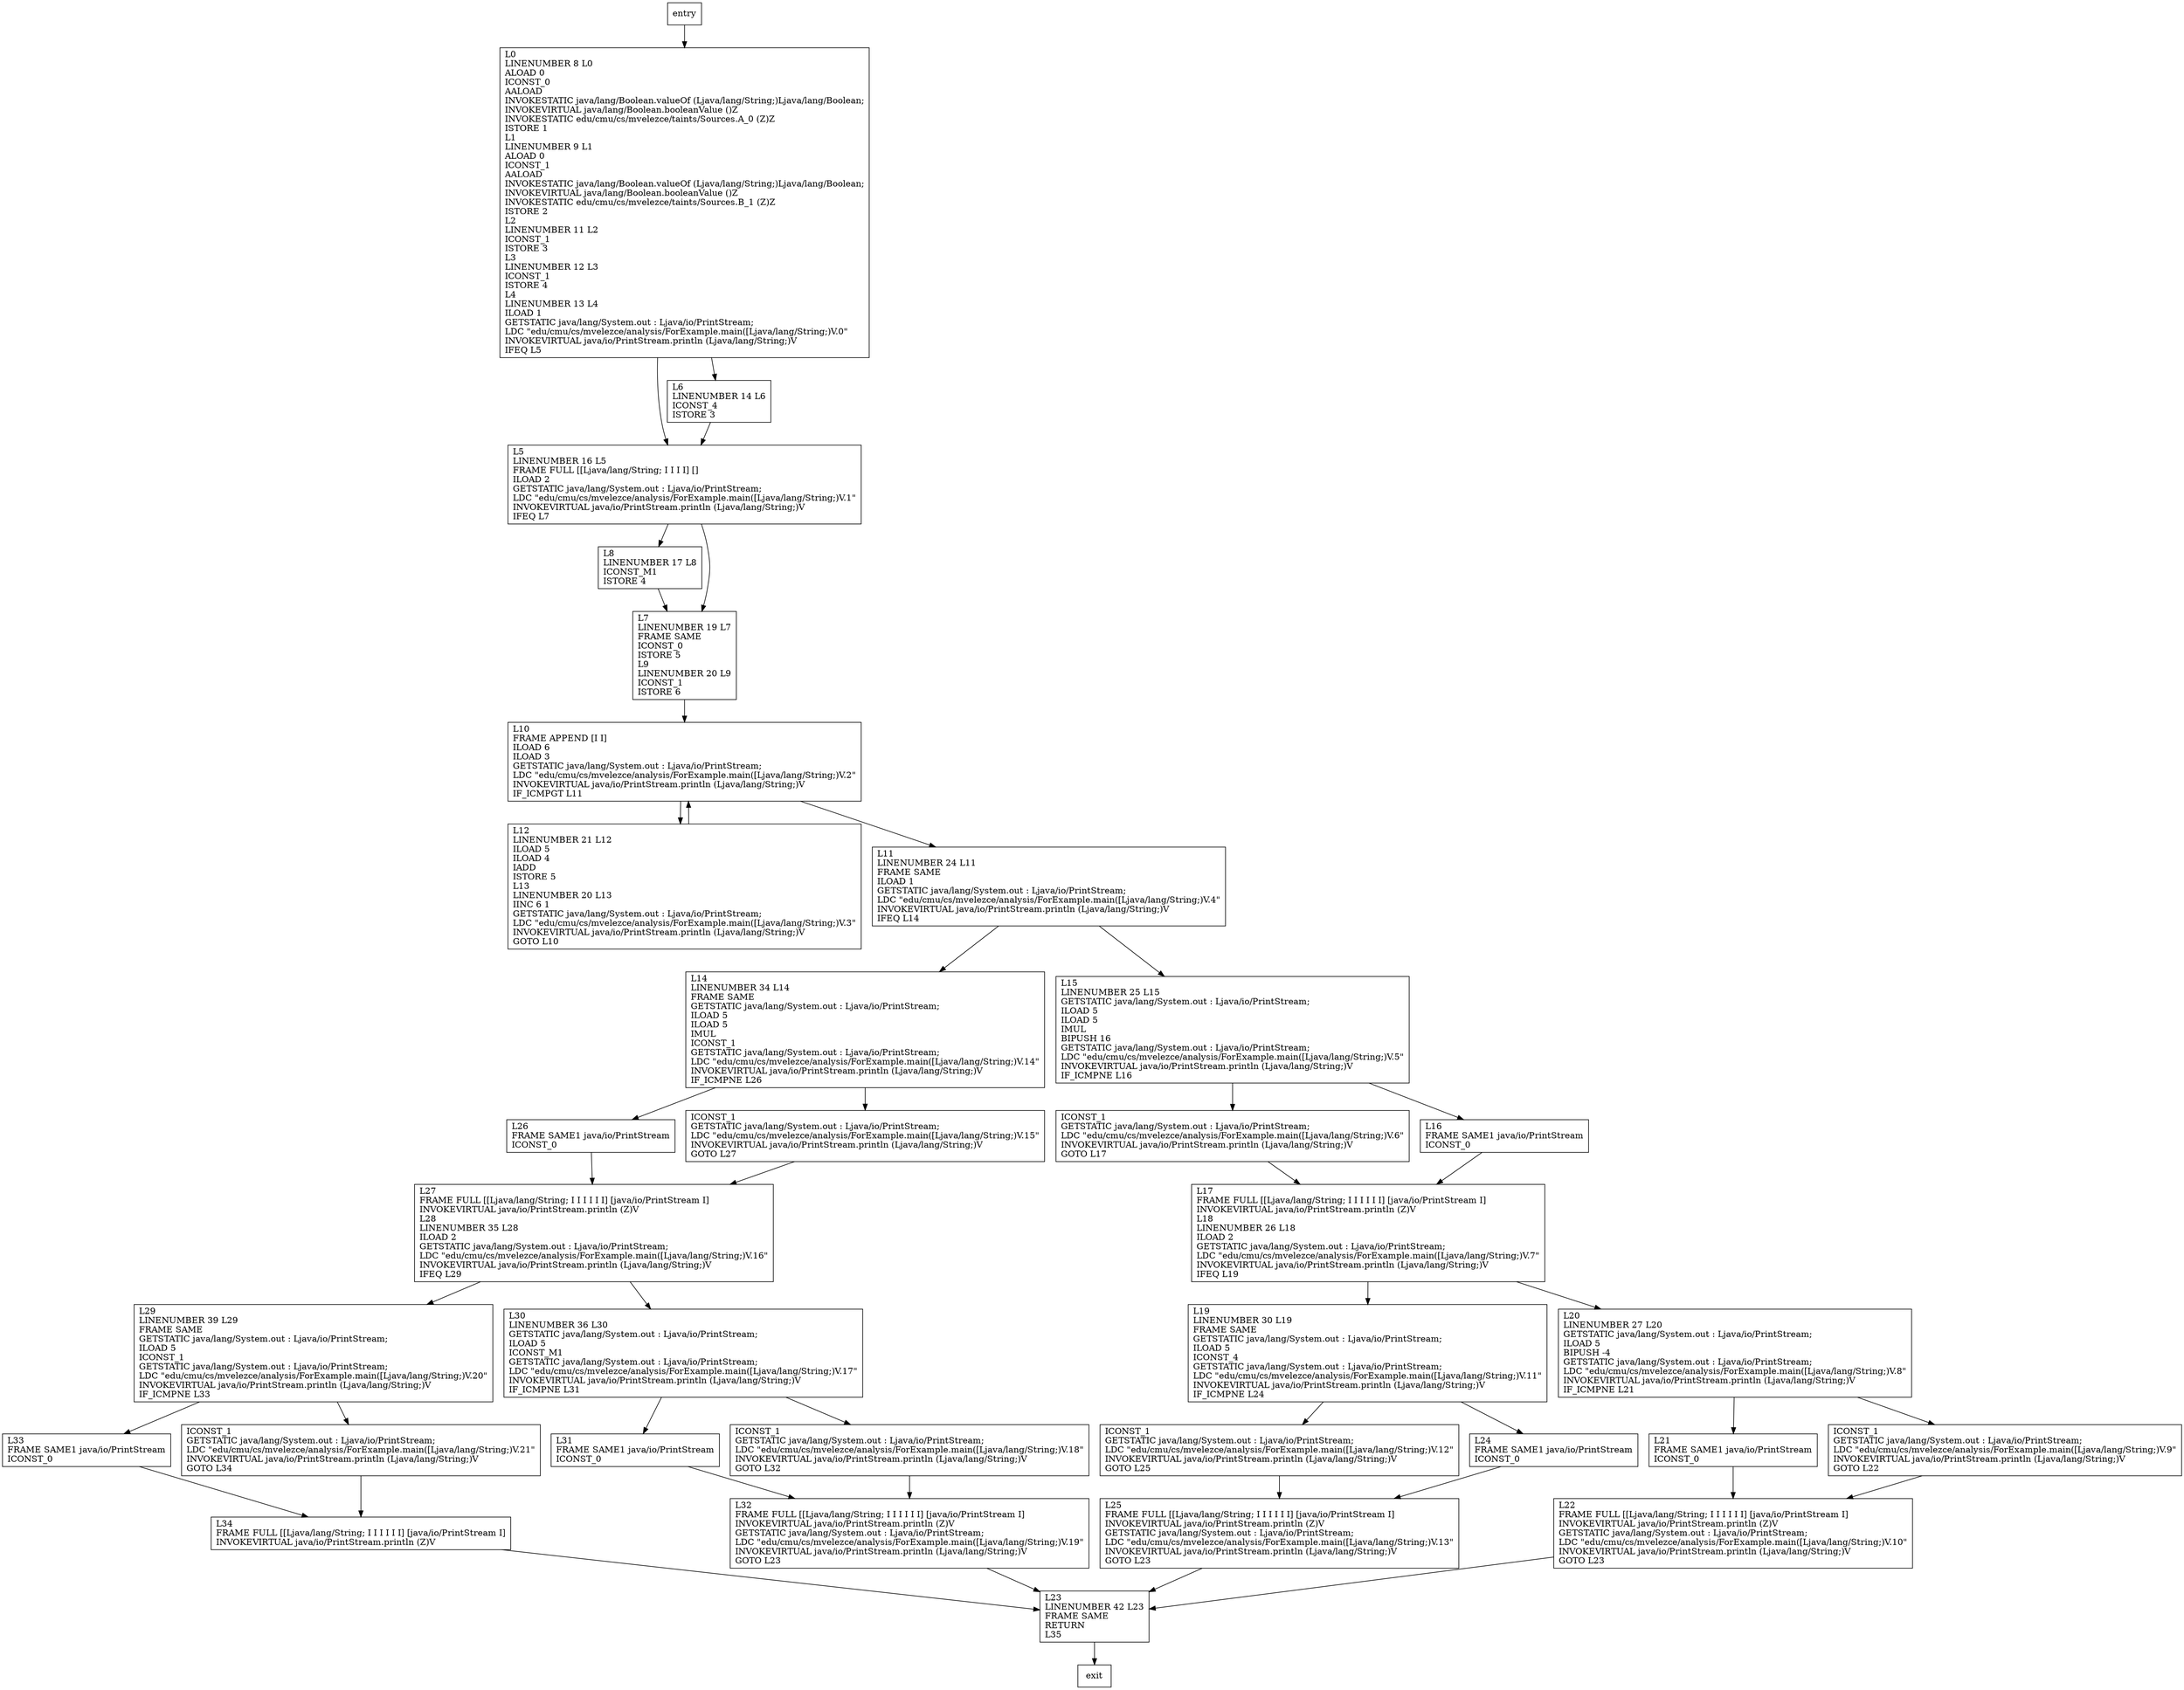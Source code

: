 digraph main {
node [shape=record];
712423434 [label="L33\lFRAME SAME1 java/io/PrintStream\lICONST_0\l"];
1584918772 [label="ICONST_1\lGETSTATIC java/lang/System.out : Ljava/io/PrintStream;\lLDC \"edu/cmu/cs/mvelezce/analysis/ForExample.main([Ljava/lang/String;)V.6\"\lINVOKEVIRTUAL java/io/PrintStream.println (Ljava/lang/String;)V\lGOTO L17\l"];
1504321715 [label="L12\lLINENUMBER 21 L12\lILOAD 5\lILOAD 4\lIADD\lISTORE 5\lL13\lLINENUMBER 20 L13\lIINC 6 1\lGETSTATIC java/lang/System.out : Ljava/io/PrintStream;\lLDC \"edu/cmu/cs/mvelezce/analysis/ForExample.main([Ljava/lang/String;)V.3\"\lINVOKEVIRTUAL java/io/PrintStream.println (Ljava/lang/String;)V\lGOTO L10\l"];
1168079523 [label="L29\lLINENUMBER 39 L29\lFRAME SAME\lGETSTATIC java/lang/System.out : Ljava/io/PrintStream;\lILOAD 5\lICONST_1\lGETSTATIC java/lang/System.out : Ljava/io/PrintStream;\lLDC \"edu/cmu/cs/mvelezce/analysis/ForExample.main([Ljava/lang/String;)V.20\"\lINVOKEVIRTUAL java/io/PrintStream.println (Ljava/lang/String;)V\lIF_ICMPNE L33\l"];
1428494531 [label="L8\lLINENUMBER 17 L8\lICONST_M1\lISTORE 4\l"];
455668354 [label="L14\lLINENUMBER 34 L14\lFRAME SAME\lGETSTATIC java/lang/System.out : Ljava/io/PrintStream;\lILOAD 5\lILOAD 5\lIMUL\lICONST_1\lGETSTATIC java/lang/System.out : Ljava/io/PrintStream;\lLDC \"edu/cmu/cs/mvelezce/analysis/ForExample.main([Ljava/lang/String;)V.14\"\lINVOKEVIRTUAL java/io/PrintStream.println (Ljava/lang/String;)V\lIF_ICMPNE L26\l"];
910123336 [label="L11\lLINENUMBER 24 L11\lFRAME SAME\lILOAD 1\lGETSTATIC java/lang/System.out : Ljava/io/PrintStream;\lLDC \"edu/cmu/cs/mvelezce/analysis/ForExample.main([Ljava/lang/String;)V.4\"\lINVOKEVIRTUAL java/io/PrintStream.println (Ljava/lang/String;)V\lIFEQ L14\l"];
82825098 [label="ICONST_1\lGETSTATIC java/lang/System.out : Ljava/io/PrintStream;\lLDC \"edu/cmu/cs/mvelezce/analysis/ForExample.main([Ljava/lang/String;)V.12\"\lINVOKEVIRTUAL java/io/PrintStream.println (Ljava/lang/String;)V\lGOTO L25\l"];
2052489518 [label="ICONST_1\lGETSTATIC java/lang/System.out : Ljava/io/PrintStream;\lLDC \"edu/cmu/cs/mvelezce/analysis/ForExample.main([Ljava/lang/String;)V.21\"\lINVOKEVIRTUAL java/io/PrintStream.println (Ljava/lang/String;)V\lGOTO L34\l"];
1209451152 [label="L21\lFRAME SAME1 java/io/PrintStream\lICONST_0\l"];
373437697 [label="L22\lFRAME FULL [[Ljava/lang/String; I I I I I I] [java/io/PrintStream I]\lINVOKEVIRTUAL java/io/PrintStream.println (Z)V\lGETSTATIC java/lang/System.out : Ljava/io/PrintStream;\lLDC \"edu/cmu/cs/mvelezce/analysis/ForExample.main([Ljava/lang/String;)V.10\"\lINVOKEVIRTUAL java/io/PrintStream.println (Ljava/lang/String;)V\lGOTO L23\l"];
515520300 [label="L5\lLINENUMBER 16 L5\lFRAME FULL [[Ljava/lang/String; I I I I] []\lILOAD 2\lGETSTATIC java/lang/System.out : Ljava/io/PrintStream;\lLDC \"edu/cmu/cs/mvelezce/analysis/ForExample.main([Ljava/lang/String;)V.1\"\lINVOKEVIRTUAL java/io/PrintStream.println (Ljava/lang/String;)V\lIFEQ L7\l"];
328197868 [label="L16\lFRAME SAME1 java/io/PrintStream\lICONST_0\l"];
1313799195 [label="L30\lLINENUMBER 36 L30\lGETSTATIC java/lang/System.out : Ljava/io/PrintStream;\lILOAD 5\lICONST_M1\lGETSTATIC java/lang/System.out : Ljava/io/PrintStream;\lLDC \"edu/cmu/cs/mvelezce/analysis/ForExample.main([Ljava/lang/String;)V.17\"\lINVOKEVIRTUAL java/io/PrintStream.println (Ljava/lang/String;)V\lIF_ICMPNE L31\l"];
2093319848 [label="L31\lFRAME SAME1 java/io/PrintStream\lICONST_0\l"];
1228963996 [label="ICONST_1\lGETSTATIC java/lang/System.out : Ljava/io/PrintStream;\lLDC \"edu/cmu/cs/mvelezce/analysis/ForExample.main([Ljava/lang/String;)V.9\"\lINVOKEVIRTUAL java/io/PrintStream.println (Ljava/lang/String;)V\lGOTO L22\l"];
1260487756 [label="L15\lLINENUMBER 25 L15\lGETSTATIC java/lang/System.out : Ljava/io/PrintStream;\lILOAD 5\lILOAD 5\lIMUL\lBIPUSH 16\lGETSTATIC java/lang/System.out : Ljava/io/PrintStream;\lLDC \"edu/cmu/cs/mvelezce/analysis/ForExample.main([Ljava/lang/String;)V.5\"\lINVOKEVIRTUAL java/io/PrintStream.println (Ljava/lang/String;)V\lIF_ICMPNE L16\l"];
791408866 [label="L0\lLINENUMBER 8 L0\lALOAD 0\lICONST_0\lAALOAD\lINVOKESTATIC java/lang/Boolean.valueOf (Ljava/lang/String;)Ljava/lang/Boolean;\lINVOKEVIRTUAL java/lang/Boolean.booleanValue ()Z\lINVOKESTATIC edu/cmu/cs/mvelezce/taints/Sources.A_0 (Z)Z\lISTORE 1\lL1\lLINENUMBER 9 L1\lALOAD 0\lICONST_1\lAALOAD\lINVOKESTATIC java/lang/Boolean.valueOf (Ljava/lang/String;)Ljava/lang/Boolean;\lINVOKEVIRTUAL java/lang/Boolean.booleanValue ()Z\lINVOKESTATIC edu/cmu/cs/mvelezce/taints/Sources.B_1 (Z)Z\lISTORE 2\lL2\lLINENUMBER 11 L2\lICONST_1\lISTORE 3\lL3\lLINENUMBER 12 L3\lICONST_1\lISTORE 4\lL4\lLINENUMBER 13 L4\lILOAD 1\lGETSTATIC java/lang/System.out : Ljava/io/PrintStream;\lLDC \"edu/cmu/cs/mvelezce/analysis/ForExample.main([Ljava/lang/String;)V.0\"\lINVOKEVIRTUAL java/io/PrintStream.println (Ljava/lang/String;)V\lIFEQ L5\l"];
748006558 [label="L27\lFRAME FULL [[Ljava/lang/String; I I I I I I] [java/io/PrintStream I]\lINVOKEVIRTUAL java/io/PrintStream.println (Z)V\lL28\lLINENUMBER 35 L28\lILOAD 2\lGETSTATIC java/lang/System.out : Ljava/io/PrintStream;\lLDC \"edu/cmu/cs/mvelezce/analysis/ForExample.main([Ljava/lang/String;)V.16\"\lINVOKEVIRTUAL java/io/PrintStream.println (Ljava/lang/String;)V\lIFEQ L29\l"];
569138567 [label="L6\lLINENUMBER 14 L6\lICONST_4\lISTORE 3\l"];
696739588 [label="L19\lLINENUMBER 30 L19\lFRAME SAME\lGETSTATIC java/lang/System.out : Ljava/io/PrintStream;\lILOAD 5\lICONST_4\lGETSTATIC java/lang/System.out : Ljava/io/PrintStream;\lLDC \"edu/cmu/cs/mvelezce/analysis/ForExample.main([Ljava/lang/String;)V.11\"\lINVOKEVIRTUAL java/io/PrintStream.println (Ljava/lang/String;)V\lIF_ICMPNE L24\l"];
1151512955 [label="L32\lFRAME FULL [[Ljava/lang/String; I I I I I I] [java/io/PrintStream I]\lINVOKEVIRTUAL java/io/PrintStream.println (Z)V\lGETSTATIC java/lang/System.out : Ljava/io/PrintStream;\lLDC \"edu/cmu/cs/mvelezce/analysis/ForExample.main([Ljava/lang/String;)V.19\"\lINVOKEVIRTUAL java/io/PrintStream.println (Ljava/lang/String;)V\lGOTO L23\l"];
637091966 [label="L7\lLINENUMBER 19 L7\lFRAME SAME\lICONST_0\lISTORE 5\lL9\lLINENUMBER 20 L9\lICONST_1\lISTORE 6\l"];
813131188 [label="L26\lFRAME SAME1 java/io/PrintStream\lICONST_0\l"];
2109027570 [label="ICONST_1\lGETSTATIC java/lang/System.out : Ljava/io/PrintStream;\lLDC \"edu/cmu/cs/mvelezce/analysis/ForExample.main([Ljava/lang/String;)V.18\"\lINVOKEVIRTUAL java/io/PrintStream.println (Ljava/lang/String;)V\lGOTO L32\l"];
443110940 [label="L10\lFRAME APPEND [I I]\lILOAD 6\lILOAD 3\lGETSTATIC java/lang/System.out : Ljava/io/PrintStream;\lLDC \"edu/cmu/cs/mvelezce/analysis/ForExample.main([Ljava/lang/String;)V.2\"\lINVOKEVIRTUAL java/io/PrintStream.println (Ljava/lang/String;)V\lIF_ICMPGT L11\l"];
932885627 [label="L25\lFRAME FULL [[Ljava/lang/String; I I I I I I] [java/io/PrintStream I]\lINVOKEVIRTUAL java/io/PrintStream.println (Z)V\lGETSTATIC java/lang/System.out : Ljava/io/PrintStream;\lLDC \"edu/cmu/cs/mvelezce/analysis/ForExample.main([Ljava/lang/String;)V.13\"\lINVOKEVIRTUAL java/io/PrintStream.println (Ljava/lang/String;)V\lGOTO L23\l"];
2125470482 [label="L34\lFRAME FULL [[Ljava/lang/String; I I I I I I] [java/io/PrintStream I]\lINVOKEVIRTUAL java/io/PrintStream.println (Z)V\l"];
431164562 [label="L17\lFRAME FULL [[Ljava/lang/String; I I I I I I] [java/io/PrintStream I]\lINVOKEVIRTUAL java/io/PrintStream.println (Z)V\lL18\lLINENUMBER 26 L18\lILOAD 2\lGETSTATIC java/lang/System.out : Ljava/io/PrintStream;\lLDC \"edu/cmu/cs/mvelezce/analysis/ForExample.main([Ljava/lang/String;)V.7\"\lINVOKEVIRTUAL java/io/PrintStream.println (Ljava/lang/String;)V\lIFEQ L19\l"];
793269462 [label="L23\lLINENUMBER 42 L23\lFRAME SAME\lRETURN\lL35\l"];
1251897263 [label="ICONST_1\lGETSTATIC java/lang/System.out : Ljava/io/PrintStream;\lLDC \"edu/cmu/cs/mvelezce/analysis/ForExample.main([Ljava/lang/String;)V.15\"\lINVOKEVIRTUAL java/io/PrintStream.println (Ljava/lang/String;)V\lGOTO L27\l"];
1163088324 [label="L20\lLINENUMBER 27 L20\lGETSTATIC java/lang/System.out : Ljava/io/PrintStream;\lILOAD 5\lBIPUSH -4\lGETSTATIC java/lang/System.out : Ljava/io/PrintStream;\lLDC \"edu/cmu/cs/mvelezce/analysis/ForExample.main([Ljava/lang/String;)V.8\"\lINVOKEVIRTUAL java/io/PrintStream.println (Ljava/lang/String;)V\lIF_ICMPNE L21\l"];
2048102341 [label="L24\lFRAME SAME1 java/io/PrintStream\lICONST_0\l"];
entry;
exit;
712423434 -> 2125470482;
1584918772 -> 431164562;
1504321715 -> 443110940;
1168079523 -> 712423434;
1168079523 -> 2052489518;
1428494531 -> 637091966;
455668354 -> 813131188;
455668354 -> 1251897263;
910123336 -> 1260487756;
910123336 -> 455668354;
82825098 -> 932885627;
2052489518 -> 2125470482;
1209451152 -> 373437697;
373437697 -> 793269462;
515520300 -> 1428494531;
515520300 -> 637091966;
328197868 -> 431164562;
1313799195 -> 2093319848;
1313799195 -> 2109027570;
2093319848 -> 1151512955;
1228963996 -> 373437697;
1260487756 -> 328197868;
1260487756 -> 1584918772;
791408866 -> 569138567;
791408866 -> 515520300;
748006558 -> 1168079523;
748006558 -> 1313799195;
569138567 -> 515520300;
696739588 -> 82825098;
696739588 -> 2048102341;
1151512955 -> 793269462;
637091966 -> 443110940;
813131188 -> 748006558;
2109027570 -> 1151512955;
443110940 -> 1504321715;
443110940 -> 910123336;
entry -> 791408866;
932885627 -> 793269462;
2125470482 -> 793269462;
431164562 -> 696739588;
431164562 -> 1163088324;
793269462 -> exit;
1251897263 -> 748006558;
1163088324 -> 1209451152;
1163088324 -> 1228963996;
2048102341 -> 932885627;
}
